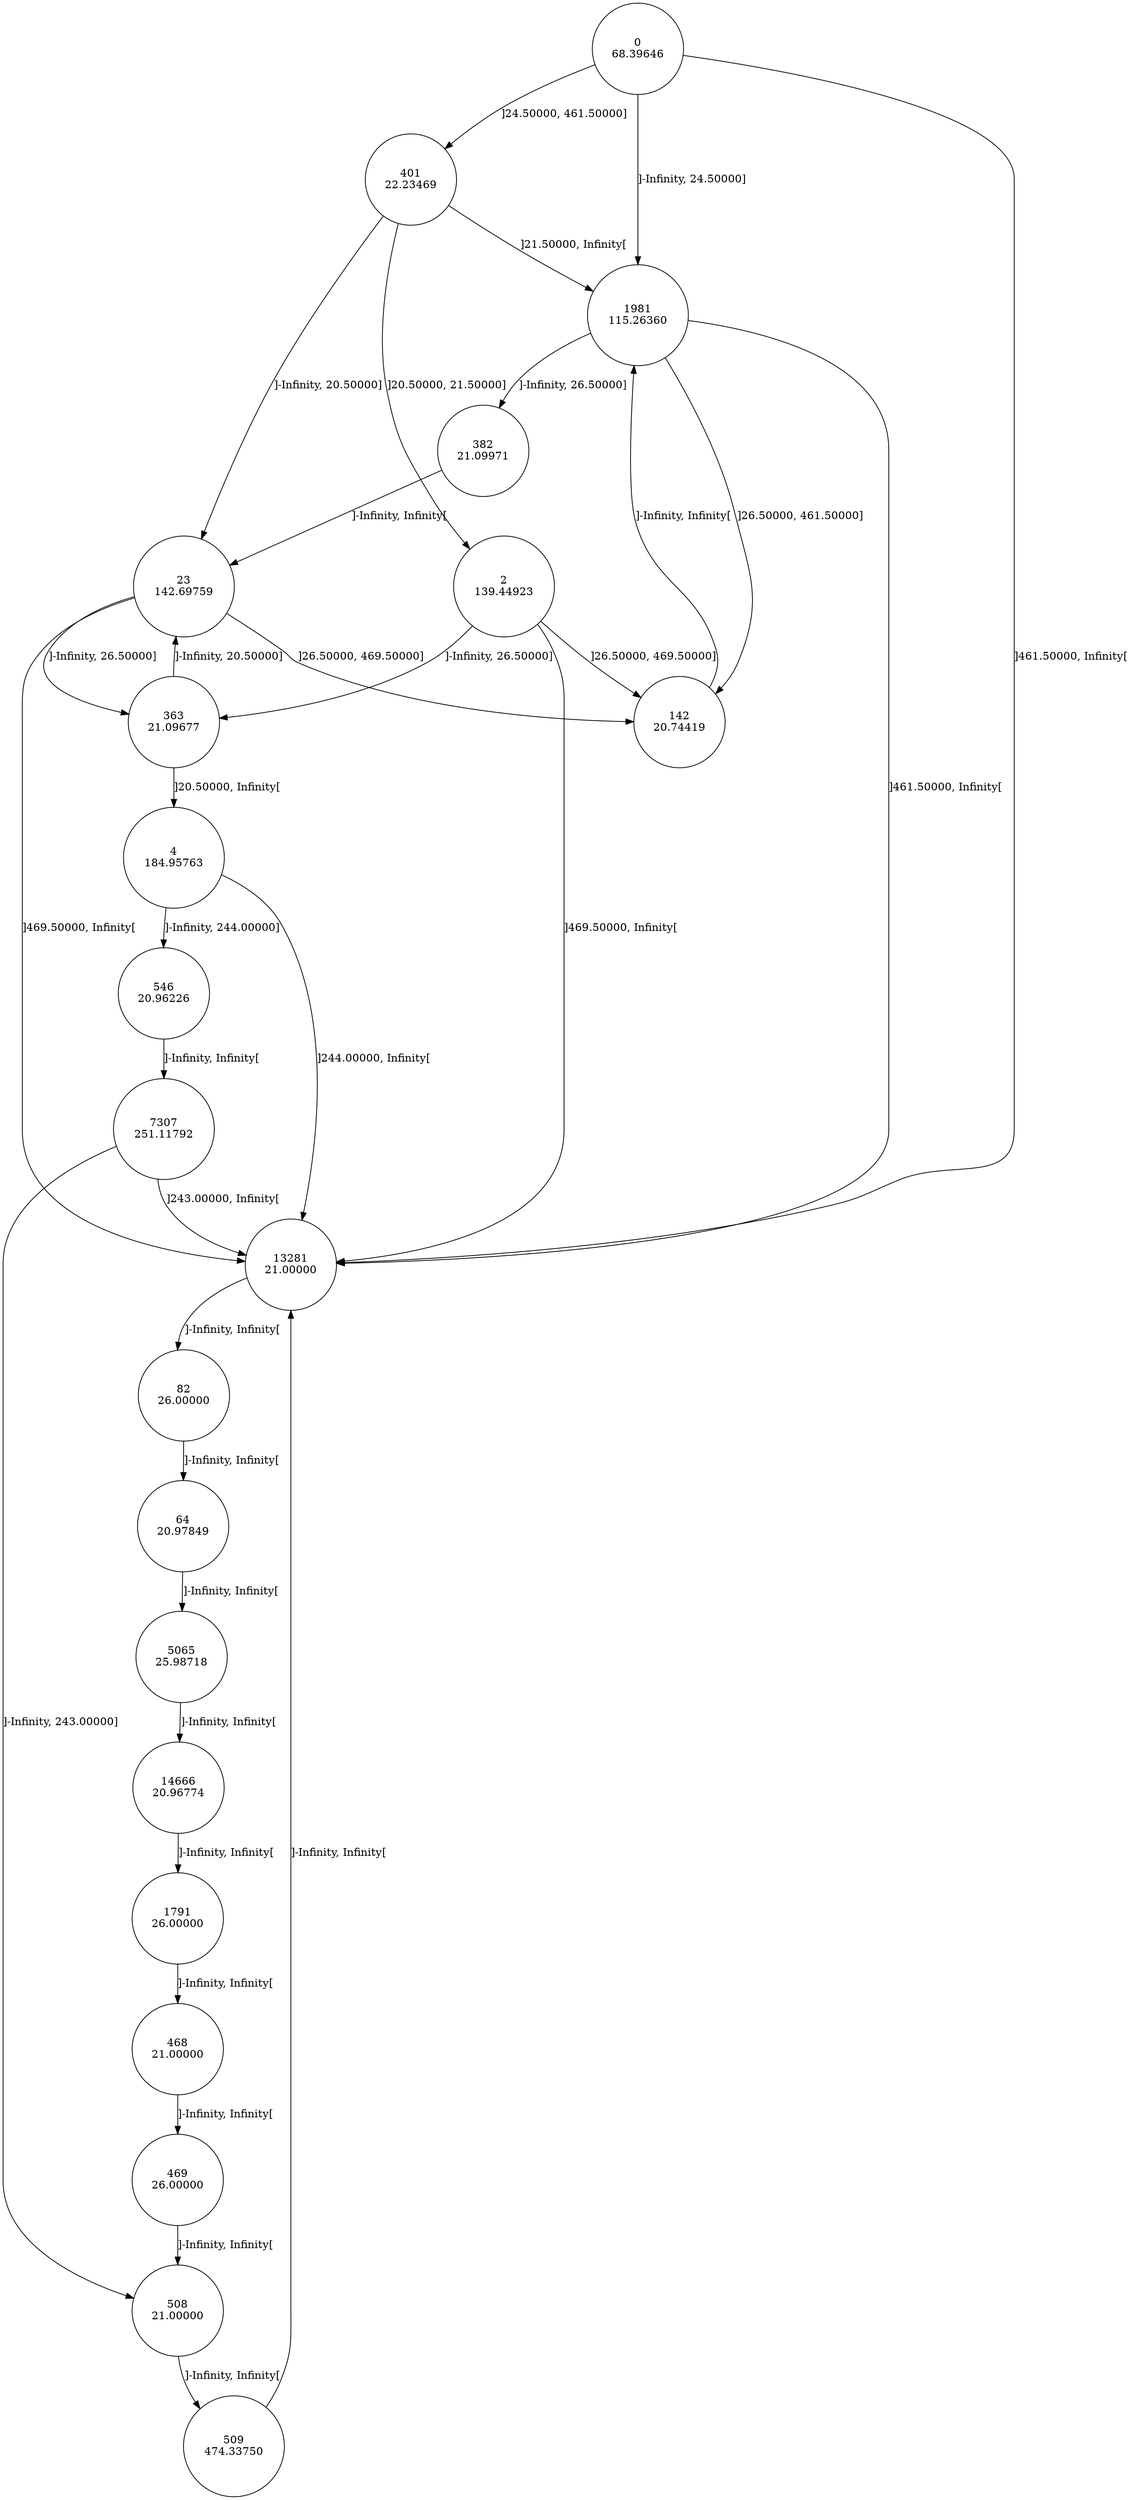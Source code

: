 digraph DFA {
0 [shape=circle, label="0\n68.39646"];
	0 -> 1981 [label="]-Infinity, 24.50000]"];
	0 -> 401 [label="]24.50000, 461.50000]"];
	0 -> 13281 [label="]461.50000, Infinity["];
13281 [shape=circle, label="13281\n21.00000"];
	13281 -> 82 [label="]-Infinity, Infinity["];
82 [shape=circle, label="82\n26.00000"];
	82 -> 64 [label="]-Infinity, Infinity["];
64 [shape=circle, label="64\n20.97849"];
	64 -> 5065 [label="]-Infinity, Infinity["];
5065 [shape=circle, label="5065\n25.98718"];
	5065 -> 14666 [label="]-Infinity, Infinity["];
14666 [shape=circle, label="14666\n20.96774"];
	14666 -> 1791 [label="]-Infinity, Infinity["];
1791 [shape=circle, label="1791\n26.00000"];
	1791 -> 468 [label="]-Infinity, Infinity["];
468 [shape=circle, label="468\n21.00000"];
	468 -> 469 [label="]-Infinity, Infinity["];
469 [shape=circle, label="469\n26.00000"];
	469 -> 508 [label="]-Infinity, Infinity["];
508 [shape=circle, label="508\n21.00000"];
	508 -> 509 [label="]-Infinity, Infinity["];
509 [shape=circle, label="509\n474.33750"];
	509 -> 13281 [label="]-Infinity, Infinity["];
401 [shape=circle, label="401\n22.23469"];
	401 -> 23 [label="]-Infinity, 20.50000]"];
	401 -> 2 [label="]20.50000, 21.50000]"];
	401 -> 1981 [label="]21.50000, Infinity["];
1981 [shape=circle, label="1981\n115.26360"];
	1981 -> 382 [label="]-Infinity, 26.50000]"];
	1981 -> 142 [label="]26.50000, 461.50000]"];
	1981 -> 13281 [label="]461.50000, Infinity["];
142 [shape=circle, label="142\n20.74419"];
	142 -> 1981 [label="]-Infinity, Infinity["];
382 [shape=circle, label="382\n21.09971"];
	382 -> 23 [label="]-Infinity, Infinity["];
23 [shape=circle, label="23\n142.69759"];
	23 -> 363 [label="]-Infinity, 26.50000]"];
	23 -> 142 [label="]26.50000, 469.50000]"];
	23 -> 13281 [label="]469.50000, Infinity["];
363 [shape=circle, label="363\n21.09677"];
	363 -> 23 [label="]-Infinity, 20.50000]"];
	363 -> 4 [label="]20.50000, Infinity["];
4 [shape=circle, label="4\n184.95763"];
	4 -> 546 [label="]-Infinity, 244.00000]"];
	4 -> 13281 [label="]244.00000, Infinity["];
546 [shape=circle, label="546\n20.96226"];
	546 -> 7307 [label="]-Infinity, Infinity["];
7307 [shape=circle, label="7307\n251.11792"];
	7307 -> 508 [label="]-Infinity, 243.00000]"];
	7307 -> 13281 [label="]243.00000, Infinity["];
2 [shape=circle, label="2\n139.44923"];
	2 -> 363 [label="]-Infinity, 26.50000]"];
	2 -> 142 [label="]26.50000, 469.50000]"];
	2 -> 13281 [label="]469.50000, Infinity["];
}